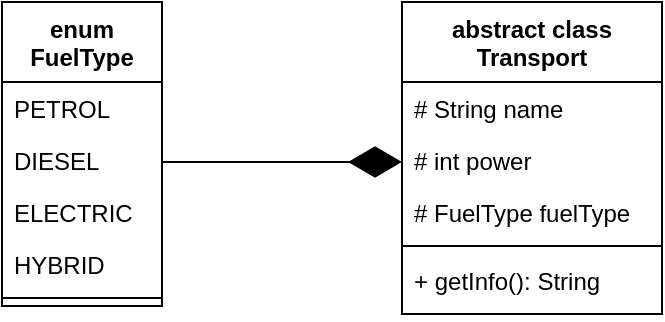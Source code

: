 <mxfile version="28.2.5">
  <diagram name="Page-1" id="c4acf3e9-155e-7222-9cf6-157b1a14988f">
    <mxGraphModel dx="1426" dy="751" grid="1" gridSize="10" guides="1" tooltips="1" connect="1" arrows="1" fold="1" page="1" pageScale="1" pageWidth="850" pageHeight="1100" background="none" math="0" shadow="0">
      <root>
        <mxCell id="0" />
        <mxCell id="1" parent="0" />
        <mxCell id="WOg8uB2SWNcIaJGhVEnW-1" value="abstract class Transport" style="swimlane;fontStyle=1;align=center;verticalAlign=top;childLayout=stackLayout;horizontal=1;startSize=40;horizontalStack=0;resizeParent=1;resizeParentMax=0;resizeLast=0;collapsible=1;marginBottom=0;whiteSpace=wrap;html=1;" parent="1" vertex="1">
          <mxGeometry x="330" y="80" width="130" height="156" as="geometry" />
        </mxCell>
        <mxCell id="WOg8uB2SWNcIaJGhVEnW-11" value="# String name" style="text;strokeColor=none;fillColor=none;align=left;verticalAlign=top;spacingLeft=4;spacingRight=4;overflow=hidden;rotatable=0;points=[[0,0.5],[1,0.5]];portConstraint=eastwest;whiteSpace=wrap;html=1;" parent="WOg8uB2SWNcIaJGhVEnW-1" vertex="1">
          <mxGeometry y="40" width="130" height="26" as="geometry" />
        </mxCell>
        <mxCell id="WOg8uB2SWNcIaJGhVEnW-12" value="# int power&lt;div&gt;&lt;br&gt;&lt;/div&gt;" style="text;strokeColor=none;fillColor=none;align=left;verticalAlign=top;spacingLeft=4;spacingRight=4;overflow=hidden;rotatable=0;points=[[0,0.5],[1,0.5]];portConstraint=eastwest;whiteSpace=wrap;html=1;" parent="WOg8uB2SWNcIaJGhVEnW-1" vertex="1">
          <mxGeometry y="66" width="130" height="26" as="geometry" />
        </mxCell>
        <mxCell id="WOg8uB2SWNcIaJGhVEnW-2" value="&lt;div&gt;# FuelType fuelType&lt;/div&gt;" style="text;strokeColor=none;fillColor=none;align=left;verticalAlign=top;spacingLeft=4;spacingRight=4;overflow=hidden;rotatable=0;points=[[0,0.5],[1,0.5]];portConstraint=eastwest;whiteSpace=wrap;html=1;" parent="WOg8uB2SWNcIaJGhVEnW-1" vertex="1">
          <mxGeometry y="92" width="130" height="26" as="geometry" />
        </mxCell>
        <mxCell id="WOg8uB2SWNcIaJGhVEnW-3" value="" style="line;strokeWidth=1;fillColor=none;align=left;verticalAlign=middle;spacingTop=-1;spacingLeft=3;spacingRight=3;rotatable=0;labelPosition=right;points=[];portConstraint=eastwest;strokeColor=inherit;" parent="WOg8uB2SWNcIaJGhVEnW-1" vertex="1">
          <mxGeometry y="118" width="130" height="8" as="geometry" />
        </mxCell>
        <mxCell id="WOg8uB2SWNcIaJGhVEnW-4" value="+ getInfo(): String" style="text;strokeColor=none;fillColor=none;align=left;verticalAlign=top;spacingLeft=4;spacingRight=4;overflow=hidden;rotatable=0;points=[[0,0.5],[1,0.5]];portConstraint=eastwest;whiteSpace=wrap;html=1;" parent="WOg8uB2SWNcIaJGhVEnW-1" vertex="1">
          <mxGeometry y="126" width="130" height="30" as="geometry" />
        </mxCell>
        <mxCell id="WOg8uB2SWNcIaJGhVEnW-13" value="enum FuelType" style="swimlane;fontStyle=1;align=center;verticalAlign=top;childLayout=stackLayout;horizontal=1;startSize=40;horizontalStack=0;resizeParent=1;resizeParentMax=0;resizeLast=0;collapsible=1;marginBottom=0;whiteSpace=wrap;html=1;" parent="1" vertex="1">
          <mxGeometry x="130" y="80" width="80" height="152" as="geometry" />
        </mxCell>
        <mxCell id="WOg8uB2SWNcIaJGhVEnW-14" value="PETROL" style="text;strokeColor=none;fillColor=none;align=left;verticalAlign=top;spacingLeft=4;spacingRight=4;overflow=hidden;rotatable=0;points=[[0,0.5],[1,0.5]];portConstraint=eastwest;whiteSpace=wrap;html=1;" parent="WOg8uB2SWNcIaJGhVEnW-13" vertex="1">
          <mxGeometry y="40" width="80" height="26" as="geometry" />
        </mxCell>
        <mxCell id="WOg8uB2SWNcIaJGhVEnW-18" value="DIESEL" style="text;strokeColor=none;fillColor=none;align=left;verticalAlign=top;spacingLeft=4;spacingRight=4;overflow=hidden;rotatable=0;points=[[0,0.5],[1,0.5]];portConstraint=eastwest;whiteSpace=wrap;html=1;" parent="WOg8uB2SWNcIaJGhVEnW-13" vertex="1">
          <mxGeometry y="66" width="80" height="26" as="geometry" />
        </mxCell>
        <mxCell id="WOg8uB2SWNcIaJGhVEnW-19" value="ELECTRIC" style="text;strokeColor=none;fillColor=none;align=left;verticalAlign=top;spacingLeft=4;spacingRight=4;overflow=hidden;rotatable=0;points=[[0,0.5],[1,0.5]];portConstraint=eastwest;whiteSpace=wrap;html=1;" parent="WOg8uB2SWNcIaJGhVEnW-13" vertex="1">
          <mxGeometry y="92" width="80" height="26" as="geometry" />
        </mxCell>
        <mxCell id="WOg8uB2SWNcIaJGhVEnW-17" value="HYBRID" style="text;strokeColor=none;fillColor=none;align=left;verticalAlign=top;spacingLeft=4;spacingRight=4;overflow=hidden;rotatable=0;points=[[0,0.5],[1,0.5]];portConstraint=eastwest;whiteSpace=wrap;html=1;" parent="WOg8uB2SWNcIaJGhVEnW-13" vertex="1">
          <mxGeometry y="118" width="80" height="26" as="geometry" />
        </mxCell>
        <mxCell id="WOg8uB2SWNcIaJGhVEnW-15" value="" style="line;strokeWidth=1;fillColor=none;align=left;verticalAlign=middle;spacingTop=-1;spacingLeft=3;spacingRight=3;rotatable=0;labelPosition=right;points=[];portConstraint=eastwest;strokeColor=inherit;" parent="WOg8uB2SWNcIaJGhVEnW-13" vertex="1">
          <mxGeometry y="144" width="80" height="8" as="geometry" />
        </mxCell>
        <mxCell id="WOg8uB2SWNcIaJGhVEnW-20" value="" style="endArrow=diamondThin;endFill=1;endSize=24;html=1;rounded=0;" parent="1" edge="1">
          <mxGeometry width="160" relative="1" as="geometry">
            <mxPoint x="210" y="160" as="sourcePoint" />
            <mxPoint x="330" y="160" as="targetPoint" />
          </mxGeometry>
        </mxCell>
      </root>
    </mxGraphModel>
  </diagram>
</mxfile>
